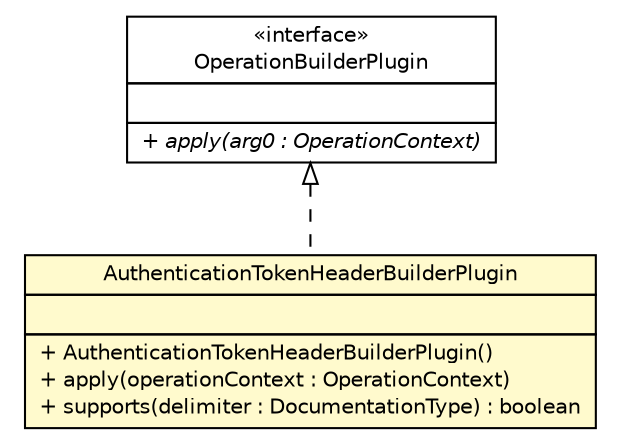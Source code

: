 #!/usr/local/bin/dot
#
# Class diagram 
# Generated by UMLGraph version R5_6-24-gf6e263 (http://www.umlgraph.org/)
#

digraph G {
	edge [fontname="Helvetica",fontsize=10,labelfontname="Helvetica",labelfontsize=10];
	node [fontname="Helvetica",fontsize=10,shape=plaintext];
	nodesep=0.25;
	ranksep=0.5;
	// cn.home1.oss.lib.security.swagger.AuthenticationTokenHeaderBuilderPlugin
	c1232 [label=<<table title="cn.home1.oss.lib.security.swagger.AuthenticationTokenHeaderBuilderPlugin" border="0" cellborder="1" cellspacing="0" cellpadding="2" port="p" bgcolor="lemonChiffon" href="./AuthenticationTokenHeaderBuilderPlugin.html">
		<tr><td><table border="0" cellspacing="0" cellpadding="1">
<tr><td align="center" balign="center"> AuthenticationTokenHeaderBuilderPlugin </td></tr>
		</table></td></tr>
		<tr><td><table border="0" cellspacing="0" cellpadding="1">
<tr><td align="left" balign="left">  </td></tr>
		</table></td></tr>
		<tr><td><table border="0" cellspacing="0" cellpadding="1">
<tr><td align="left" balign="left"> + AuthenticationTokenHeaderBuilderPlugin() </td></tr>
<tr><td align="left" balign="left"> + apply(operationContext : OperationContext) </td></tr>
<tr><td align="left" balign="left"> + supports(delimiter : DocumentationType) : boolean </td></tr>
		</table></td></tr>
		</table>>, URL="./AuthenticationTokenHeaderBuilderPlugin.html", fontname="Helvetica", fontcolor="black", fontsize=10.0];
	//cn.home1.oss.lib.security.swagger.AuthenticationTokenHeaderBuilderPlugin implements springfox.documentation.spi.service.OperationBuilderPlugin
	c1263:p -> c1232:p [dir=back,arrowtail=empty,style=dashed];
	// springfox.documentation.spi.service.OperationBuilderPlugin
	c1263 [label=<<table title="springfox.documentation.spi.service.OperationBuilderPlugin" border="0" cellborder="1" cellspacing="0" cellpadding="2" port="p" href="http://java.sun.com/j2se/1.4.2/docs/api/springfox/documentation/spi/service/OperationBuilderPlugin.html">
		<tr><td><table border="0" cellspacing="0" cellpadding="1">
<tr><td align="center" balign="center"> &#171;interface&#187; </td></tr>
<tr><td align="center" balign="center"> OperationBuilderPlugin </td></tr>
		</table></td></tr>
		<tr><td><table border="0" cellspacing="0" cellpadding="1">
<tr><td align="left" balign="left">  </td></tr>
		</table></td></tr>
		<tr><td><table border="0" cellspacing="0" cellpadding="1">
<tr><td align="left" balign="left"><font face="Helvetica-Oblique" point-size="10.0"> + apply(arg0 : OperationContext) </font></td></tr>
		</table></td></tr>
		</table>>, URL="http://java.sun.com/j2se/1.4.2/docs/api/springfox/documentation/spi/service/OperationBuilderPlugin.html", fontname="Helvetica", fontcolor="black", fontsize=10.0];
}

